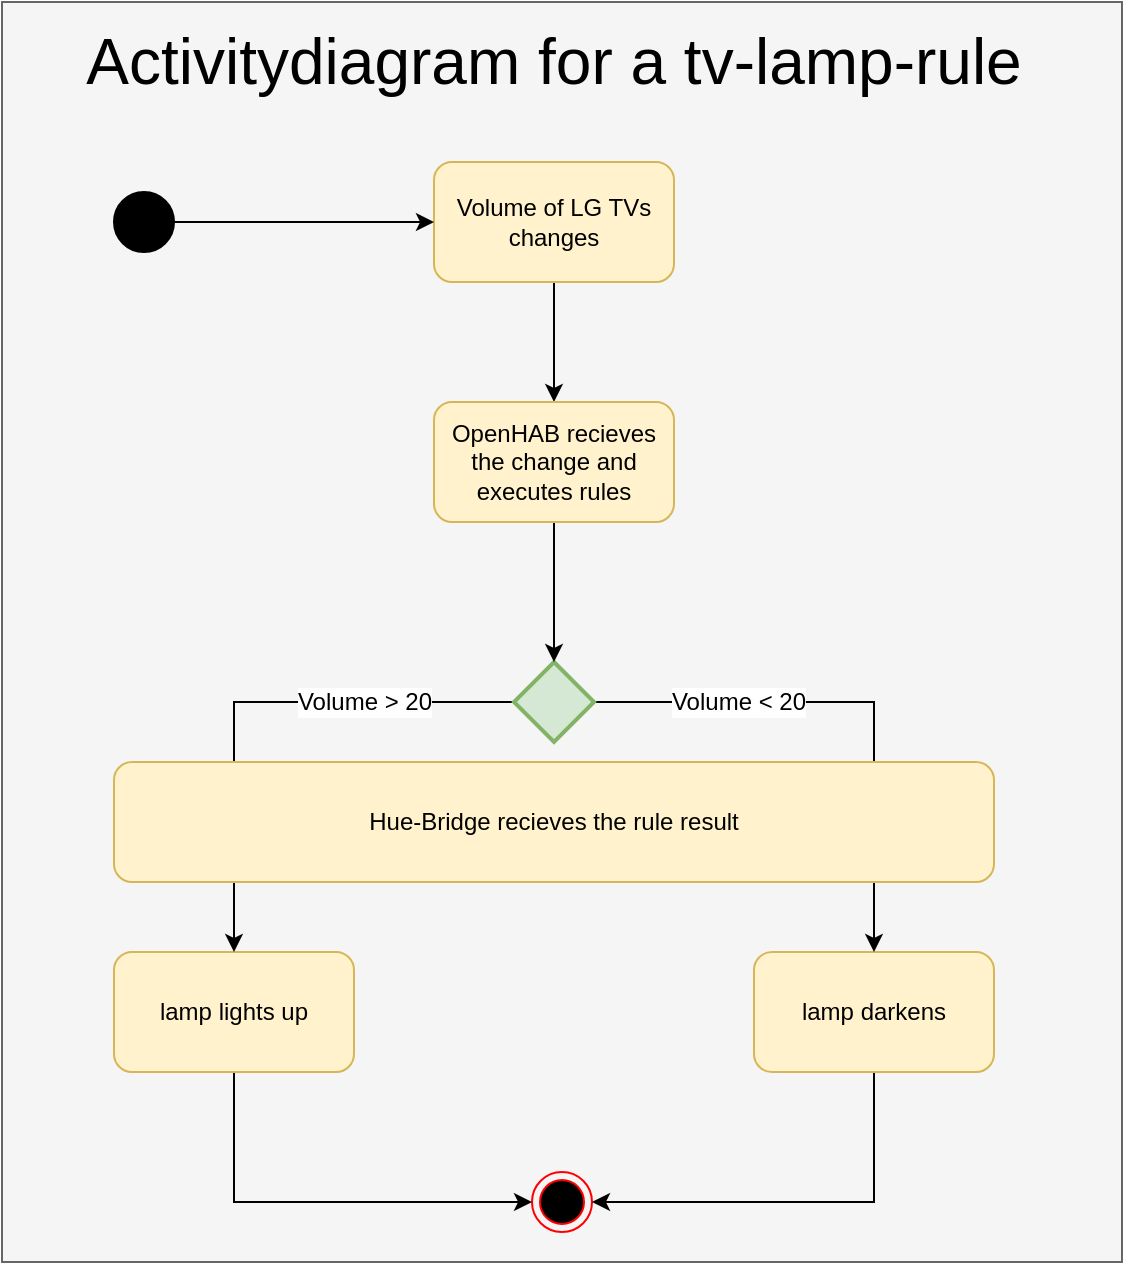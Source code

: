 <mxfile version="12.2.2" type="device" pages="1"><diagram name="Page-1" id="5f0bae14-7c28-e335-631c-24af17079c00"><mxGraphModel dx="1071" dy="1515" grid="1" gridSize="10" guides="1" tooltips="1" connect="1" arrows="1" fold="1" page="1" pageScale="1" pageWidth="1100" pageHeight="850" background="#ffffff" math="0" shadow="0"><root><mxCell id="0"/><mxCell id="1" parent="0"/><mxCell id="JUaU2ncKoVRmzDCQYjO8-10" value="" style="rounded=0;whiteSpace=wrap;html=1;fillColor=#f5f5f5;strokeColor=#666666;fontColor=#333333;" vertex="1" parent="1"><mxGeometry x="284" y="-760" width="560" height="630" as="geometry"/></mxCell><mxCell id="ZPrhNXvr58prmxtVAJi1-11" value="&lt;font style=&quot;font-size: 32px&quot;&gt;Activitydiagram for a tv-lamp-rule&lt;br&gt;&lt;/font&gt;" style="text;html=1;strokeColor=none;fillColor=none;align=center;verticalAlign=middle;whiteSpace=wrap;rounded=0;" parent="1" vertex="1"><mxGeometry x="325" y="-760" width="470" height="60" as="geometry"/></mxCell><mxCell id="G-4tgJERjdF8ceXhfX_k-17" style="edgeStyle=orthogonalEdgeStyle;rounded=0;orthogonalLoop=1;jettySize=auto;html=1;exitX=0.5;exitY=1;exitDx=0;exitDy=0;entryX=0.5;entryY=0;entryDx=0;entryDy=0;" parent="1" source="G-4tgJERjdF8ceXhfX_k-1" target="G-4tgJERjdF8ceXhfX_k-16" edge="1"><mxGeometry relative="1" as="geometry"/></mxCell><mxCell id="G-4tgJERjdF8ceXhfX_k-1" value="Volume of LG TVs changes" style="rounded=1;whiteSpace=wrap;html=1;fillColor=#fff2cc;strokeColor=#d6b656;" parent="1" vertex="1"><mxGeometry x="500" y="-680" width="120" height="60" as="geometry"/></mxCell><mxCell id="G-4tgJERjdF8ceXhfX_k-2" value="" style="ellipse;html=1;shape=endState;fillColor=#000000;strokeColor=#ff0000;" parent="1" vertex="1"><mxGeometry x="549" y="-175" width="30" height="30" as="geometry"/></mxCell><mxCell id="G-4tgJERjdF8ceXhfX_k-11" style="edgeStyle=orthogonalEdgeStyle;rounded=0;orthogonalLoop=1;jettySize=auto;html=1;exitX=1;exitY=0.5;exitDx=0;exitDy=0;" parent="1" source="G-4tgJERjdF8ceXhfX_k-4" target="G-4tgJERjdF8ceXhfX_k-1" edge="1"><mxGeometry relative="1" as="geometry"/></mxCell><mxCell id="G-4tgJERjdF8ceXhfX_k-4" value="" style="shape=mxgraph.bpmn.shape;html=1;verticalLabelPosition=bottom;labelBackgroundColor=#ffffff;verticalAlign=top;align=center;perimeter=ellipsePerimeter;outlineConnect=0;outline=standard;symbol=general;fillColor=#000000;" parent="1" vertex="1"><mxGeometry x="340" y="-665" width="30" height="30" as="geometry"/></mxCell><mxCell id="G-4tgJERjdF8ceXhfX_k-14" style="edgeStyle=orthogonalEdgeStyle;rounded=0;orthogonalLoop=1;jettySize=auto;html=1;exitX=0.5;exitY=1;exitDx=0;exitDy=0;entryX=0;entryY=0.5;entryDx=0;entryDy=0;" parent="1" source="G-4tgJERjdF8ceXhfX_k-5" target="G-4tgJERjdF8ceXhfX_k-2" edge="1"><mxGeometry relative="1" as="geometry"/></mxCell><mxCell id="G-4tgJERjdF8ceXhfX_k-5" value="lamp lights up" style="rounded=1;whiteSpace=wrap;html=1;fillColor=#fff2cc;strokeColor=#d6b656;" parent="1" vertex="1"><mxGeometry x="340" y="-285" width="120" height="60" as="geometry"/></mxCell><mxCell id="G-4tgJERjdF8ceXhfX_k-15" style="edgeStyle=orthogonalEdgeStyle;rounded=0;orthogonalLoop=1;jettySize=auto;html=1;exitX=0.5;exitY=1;exitDx=0;exitDy=0;entryX=1;entryY=0.5;entryDx=0;entryDy=0;" parent="1" source="G-4tgJERjdF8ceXhfX_k-6" target="G-4tgJERjdF8ceXhfX_k-2" edge="1"><mxGeometry relative="1" as="geometry"/></mxCell><mxCell id="G-4tgJERjdF8ceXhfX_k-6" value="lamp darkens" style="rounded=1;whiteSpace=wrap;html=1;fillColor=#fff2cc;strokeColor=#d6b656;" parent="1" vertex="1"><mxGeometry x="660" y="-285" width="120" height="60" as="geometry"/></mxCell><mxCell id="G-4tgJERjdF8ceXhfX_k-8" style="edgeStyle=orthogonalEdgeStyle;rounded=0;orthogonalLoop=1;jettySize=auto;html=1;exitX=1;exitY=0.5;exitDx=0;exitDy=0;exitPerimeter=0;entryX=0.5;entryY=0;entryDx=0;entryDy=0;" parent="1" source="G-4tgJERjdF8ceXhfX_k-7" target="G-4tgJERjdF8ceXhfX_k-6" edge="1"><mxGeometry relative="1" as="geometry"><Array as="points"><mxPoint x="720" y="-410"/></Array></mxGeometry></mxCell><mxCell id="G-4tgJERjdF8ceXhfX_k-13" value="Volume &amp;lt; 20" style="text;html=1;resizable=0;points=[];align=center;verticalAlign=middle;labelBackgroundColor=#ffffff;" parent="G-4tgJERjdF8ceXhfX_k-8" vertex="1" connectable="0"><mxGeometry x="-0.671" y="2" relative="1" as="geometry"><mxPoint x="28" y="2" as="offset"/></mxGeometry></mxCell><mxCell id="JUaU2ncKoVRmzDCQYjO8-7" style="edgeStyle=orthogonalEdgeStyle;rounded=0;orthogonalLoop=1;jettySize=auto;html=1;exitX=0;exitY=0.5;exitDx=0;exitDy=0;exitPerimeter=0;entryX=0.5;entryY=0;entryDx=0;entryDy=0;" edge="1" parent="1" source="G-4tgJERjdF8ceXhfX_k-7" target="G-4tgJERjdF8ceXhfX_k-5"><mxGeometry relative="1" as="geometry"><Array as="points"><mxPoint x="400" y="-410"/></Array></mxGeometry></mxCell><mxCell id="JUaU2ncKoVRmzDCQYjO8-8" value="Volume &amp;gt; 20" style="text;html=1;resizable=0;points=[];align=center;verticalAlign=middle;labelBackgroundColor=#ffffff;" vertex="1" connectable="0" parent="JUaU2ncKoVRmzDCQYjO8-7"><mxGeometry x="-0.318" relative="1" as="geometry"><mxPoint x="15" as="offset"/></mxGeometry></mxCell><mxCell id="G-4tgJERjdF8ceXhfX_k-7" value="" style="strokeWidth=2;html=1;shape=mxgraph.flowchart.decision;whiteSpace=wrap;fillColor=#d5e8d4;strokeColor=#82b366;" parent="1" vertex="1"><mxGeometry x="540" y="-430" width="40" height="40" as="geometry"/></mxCell><mxCell id="JUaU2ncKoVRmzDCQYjO8-2" style="edgeStyle=orthogonalEdgeStyle;rounded=0;orthogonalLoop=1;jettySize=auto;html=1;exitX=0.5;exitY=1;exitDx=0;exitDy=0;" edge="1" parent="1" source="G-4tgJERjdF8ceXhfX_k-16" target="G-4tgJERjdF8ceXhfX_k-7"><mxGeometry relative="1" as="geometry"/></mxCell><mxCell id="G-4tgJERjdF8ceXhfX_k-16" value="OpenHAB recieves the change and executes rules" style="rounded=1;whiteSpace=wrap;html=1;fillColor=#fff2cc;strokeColor=#d6b656;" parent="1" vertex="1"><mxGeometry x="500" y="-560" width="120" height="60" as="geometry"/></mxCell><mxCell id="JUaU2ncKoVRmzDCQYjO8-1" value="Hue-Bridge recieves the rule result" style="rounded=1;whiteSpace=wrap;html=1;fillColor=#fff2cc;strokeColor=#d6b656;" vertex="1" parent="1"><mxGeometry x="340" y="-380" width="440" height="60" as="geometry"/></mxCell></root></mxGraphModel></diagram></mxfile>